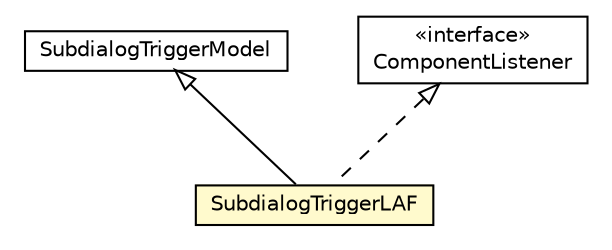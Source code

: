 #!/usr/local/bin/dot
#
# Class diagram 
# Generated by UMLGraph version 5.1 (http://www.umlgraph.org/)
#

digraph G {
	edge [fontname="Helvetica",fontsize=10,labelfontname="Helvetica",labelfontsize=10];
	node [fontname="Helvetica",fontsize=10,shape=plaintext];
	nodesep=0.25;
	ranksep=0.5;
	// org.universAAL.ui.handler.gui.swing.model.FormControl.SubdialogTriggerModel
	c8297348 [label=<<table title="org.universAAL.ui.handler.gui.swing.model.FormControl.SubdialogTriggerModel" border="0" cellborder="1" cellspacing="0" cellpadding="2" port="p" href="../model/FormControl/SubdialogTriggerModel.html">
		<tr><td><table border="0" cellspacing="0" cellpadding="1">
<tr><td align="center" balign="center"> SubdialogTriggerModel </td></tr>
		</table></td></tr>
		</table>>, fontname="Helvetica", fontcolor="black", fontsize=10.0];
	// org.universAAL.ui.handler.gui.swing.classic.SubdialogTriggerLAF
	c8297422 [label=<<table title="org.universAAL.ui.handler.gui.swing.classic.SubdialogTriggerLAF" border="0" cellborder="1" cellspacing="0" cellpadding="2" port="p" bgcolor="lemonChiffon" href="./SubdialogTriggerLAF.html">
		<tr><td><table border="0" cellspacing="0" cellpadding="1">
<tr><td align="center" balign="center"> SubdialogTriggerLAF </td></tr>
		</table></td></tr>
		</table>>, fontname="Helvetica", fontcolor="black", fontsize=10.0];
	//org.universAAL.ui.handler.gui.swing.classic.SubdialogTriggerLAF extends org.universAAL.ui.handler.gui.swing.model.FormControl.SubdialogTriggerModel
	c8297348:p -> c8297422:p [dir=back,arrowtail=empty];
	//org.universAAL.ui.handler.gui.swing.classic.SubdialogTriggerLAF implements java.awt.event.ComponentListener
	c8297935:p -> c8297422:p [dir=back,arrowtail=empty,style=dashed];
	// java.awt.event.ComponentListener
	c8297935 [label=<<table title="java.awt.event.ComponentListener" border="0" cellborder="1" cellspacing="0" cellpadding="2" port="p" href="http://java.sun.com/j2se/1.4.2/docs/api/java/awt/event/ComponentListener.html">
		<tr><td><table border="0" cellspacing="0" cellpadding="1">
<tr><td align="center" balign="center"> &#171;interface&#187; </td></tr>
<tr><td align="center" balign="center"> ComponentListener </td></tr>
		</table></td></tr>
		</table>>, fontname="Helvetica", fontcolor="black", fontsize=10.0];
}

